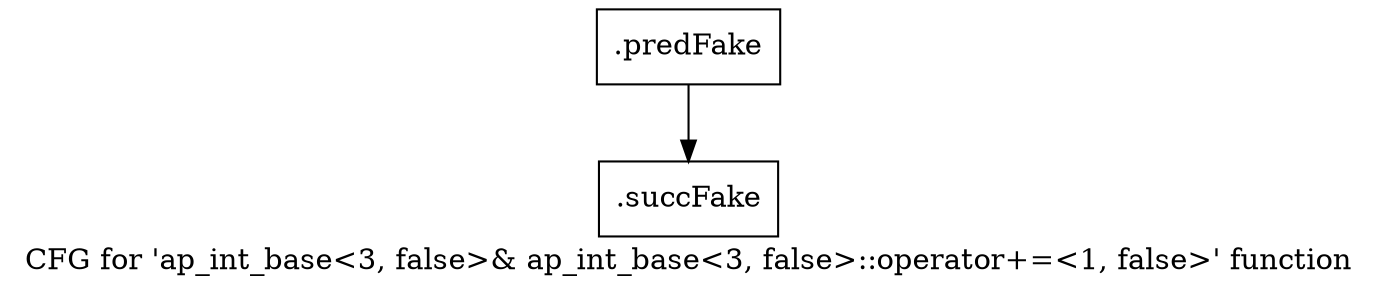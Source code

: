 digraph "CFG for 'ap_int_base\<3, false\>& ap_int_base\<3, false\>::operator+=\<1, false\>' function" {
	label="CFG for 'ap_int_base\<3, false\>& ap_int_base\<3, false\>::operator+=\<1, false\>' function";

	Node0x5cfe0c0 [shape=record,filename="",linenumber="",label="{.predFake}"];
	Node0x5cfe0c0 -> Node0x615e0a0[ callList="" memoryops="" filename="/mnt/xilinx/Vitis_HLS/2021.2/include/ap_int_base.h" execusionnum="5"];
	Node0x615e0a0 [shape=record,filename="/mnt/xilinx/Vitis_HLS/2021.2/include/ap_int_base.h",linenumber="885",label="{.succFake}"];
}

